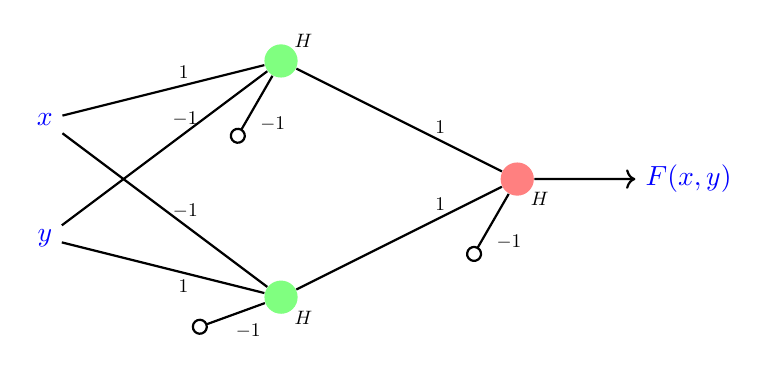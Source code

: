 % Figure after Kjell Magne Fauske
% http://www.texample.net/tikz/examples/neural-network/
\begin{tikzpicture}[scale=1.5]
   \def\layersep{2cm}
    \tikzstyle{every pin edge}=[thick]
    \tikzstyle{neuron}=[circle,fill=black!25,minimum size=12pt,inner sep=0pt]
    \tikzstyle{entree}=[];
    \tikzstyle{input neuron}=[neuron, fill=green!50];
    \tikzstyle{output neuron}=[neuron, fill=red!50];
    \tikzstyle{hidden neuron}=[neuron, fill=blue!50];
    \tikzstyle{annot} = [text width=4em, text centered]

% Entree
\node[entree,blue] (E-1) at (-\layersep,-1) {$x$};
\node[entree,blue] (E-2) at (-\layersep,-2) {$y$};

% Premiere couche
\node[input neuron] (I-1) at (0,-0.5) {};
\node[input neuron] (I-2) at (0,-2.5) {};

\node[above right=0.8ex,scale=0.7] at (I-1) {$H$};
\node[below right=0.8ex,scale=0.7] at (I-2) {$H$};



%Seconde couche et sortie
\node[output neuron] (O) at (\layersep,-1.5 cm) {};
\node[below right=0.8ex,scale=0.7] at (O) {$H$};

% Arrete et poids
 \path[thick] (E-1) edge node[pos=0.6,above,scale=0.7]{$1$} (I-1) ;
 \path[thick] (E-2) edge node[pos=0.6,above,scale=0.7]{$-1$} (I-1);
\draw[-o,thick] (I-1) to node[midway,below right,scale=0.7]{$-1$} ++ (-120:0.8);

 \path[thick] (E-1) edge node[pos=0.6,above,scale=0.7]{$-1$} (I-2);
 \path[thick] (E-2) edge node[pos=0.6,below,scale=0.7]{$1$} (I-2);
\draw[-o,thick] (I-2) to node[midway,below right,scale=0.7]{$-1$} ++ (-160:0.8);

 \path[thick] (I-1) edge node[pos=0.7,above,scale=0.7]{$1$} (O);
 \path[thick] (I-2) edge node[pos=0.7,above,scale=0.7]{$1$}(O);
 \draw[-o,thick] (O) to node[midway,below right,scale=0.7]{$-1$} ++ (-120:0.8) ;

% Sortie
 \draw[->,thick] (O)-- ++(1,0) node[right,blue]{$F(x,y)$};

\end{tikzpicture}  